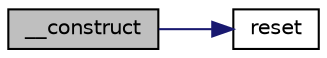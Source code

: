 digraph "__construct"
{
  edge [fontname="Helvetica",fontsize="10",labelfontname="Helvetica",labelfontsize="10"];
  node [fontname="Helvetica",fontsize="10",shape=record];
  rankdir="LR";
  Node0 [label="__construct",height=0.2,width=0.4,color="black", fillcolor="grey75", style="filled", fontcolor="black"];
  Node0 -> Node1 [color="midnightblue",fontsize="10",style="solid",fontname="Helvetica"];
  Node1 [label="reset",height=0.2,width=0.4,color="black", fillcolor="white", style="filled",URL="$class_p_h_p_excel___reader___excel5___m_d5.html#a4a20559544fdf4dcb457e258dc976cf8"];
}
